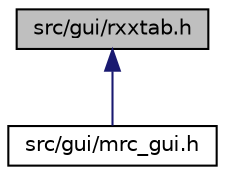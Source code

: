 digraph "src/gui/rxxtab.h"
{
 // LATEX_PDF_SIZE
  edge [fontname="Helvetica",fontsize="10",labelfontname="Helvetica",labelfontsize="10"];
  node [fontname="Helvetica",fontsize="10",shape=record];
  Node1 [label="src/gui/rxxtab.h",height=0.2,width=0.4,color="black", fillcolor="grey75", style="filled", fontcolor="black",tooltip="display tab for corralation"];
  Node1 -> Node2 [dir="back",color="midnightblue",fontsize="10",style="solid",fontname="Helvetica"];
  Node2 [label="src/gui/mrc_gui.h",height=0.2,width=0.4,color="black", fillcolor="white", style="filled",URL="$mrc__gui_8h.html",tooltip="app for display mrc"];
}
